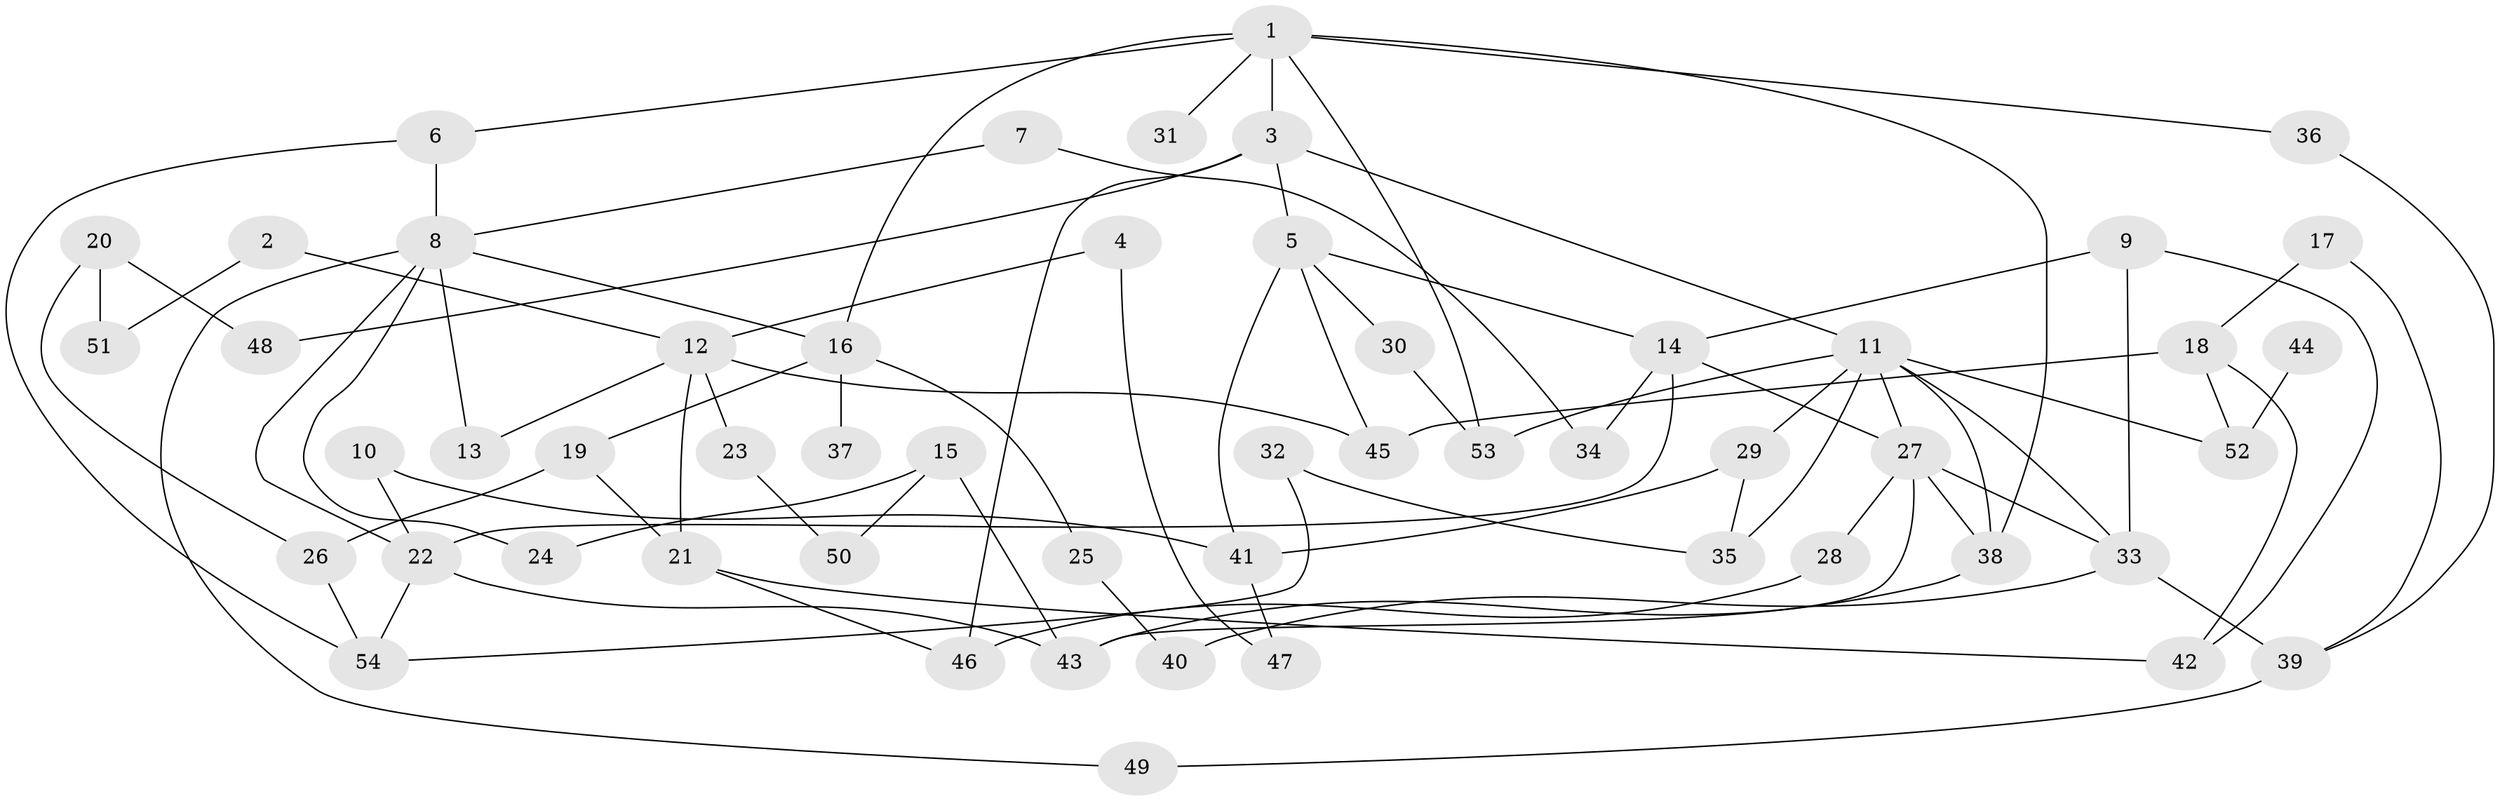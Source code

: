 // original degree distribution, {8: 0.009259259259259259, 3: 0.2037037037037037, 6: 0.046296296296296294, 4: 0.10185185185185185, 9: 0.009259259259259259, 5: 0.046296296296296294, 1: 0.23148148148148148, 2: 0.3425925925925926, 7: 0.009259259259259259}
// Generated by graph-tools (version 1.1) at 2025/00/03/09/25 03:00:57]
// undirected, 54 vertices, 87 edges
graph export_dot {
graph [start="1"]
  node [color=gray90,style=filled];
  1;
  2;
  3;
  4;
  5;
  6;
  7;
  8;
  9;
  10;
  11;
  12;
  13;
  14;
  15;
  16;
  17;
  18;
  19;
  20;
  21;
  22;
  23;
  24;
  25;
  26;
  27;
  28;
  29;
  30;
  31;
  32;
  33;
  34;
  35;
  36;
  37;
  38;
  39;
  40;
  41;
  42;
  43;
  44;
  45;
  46;
  47;
  48;
  49;
  50;
  51;
  52;
  53;
  54;
  1 -- 3 [weight=1.0];
  1 -- 6 [weight=1.0];
  1 -- 16 [weight=1.0];
  1 -- 31 [weight=1.0];
  1 -- 36 [weight=1.0];
  1 -- 38 [weight=1.0];
  1 -- 53 [weight=1.0];
  2 -- 12 [weight=1.0];
  2 -- 51 [weight=1.0];
  3 -- 5 [weight=1.0];
  3 -- 11 [weight=1.0];
  3 -- 46 [weight=1.0];
  3 -- 48 [weight=2.0];
  4 -- 12 [weight=1.0];
  4 -- 47 [weight=1.0];
  5 -- 14 [weight=1.0];
  5 -- 30 [weight=1.0];
  5 -- 41 [weight=1.0];
  5 -- 45 [weight=1.0];
  6 -- 8 [weight=1.0];
  6 -- 54 [weight=1.0];
  7 -- 8 [weight=1.0];
  7 -- 34 [weight=1.0];
  8 -- 13 [weight=1.0];
  8 -- 16 [weight=1.0];
  8 -- 22 [weight=1.0];
  8 -- 24 [weight=1.0];
  8 -- 49 [weight=1.0];
  9 -- 14 [weight=1.0];
  9 -- 33 [weight=1.0];
  9 -- 42 [weight=1.0];
  10 -- 22 [weight=1.0];
  10 -- 41 [weight=1.0];
  11 -- 27 [weight=1.0];
  11 -- 29 [weight=1.0];
  11 -- 33 [weight=1.0];
  11 -- 35 [weight=1.0];
  11 -- 38 [weight=1.0];
  11 -- 52 [weight=1.0];
  11 -- 53 [weight=1.0];
  12 -- 13 [weight=1.0];
  12 -- 21 [weight=1.0];
  12 -- 23 [weight=1.0];
  12 -- 45 [weight=1.0];
  14 -- 22 [weight=1.0];
  14 -- 27 [weight=1.0];
  14 -- 34 [weight=1.0];
  15 -- 24 [weight=1.0];
  15 -- 43 [weight=1.0];
  15 -- 50 [weight=1.0];
  16 -- 19 [weight=1.0];
  16 -- 25 [weight=1.0];
  16 -- 37 [weight=1.0];
  17 -- 18 [weight=1.0];
  17 -- 39 [weight=1.0];
  18 -- 42 [weight=1.0];
  18 -- 45 [weight=1.0];
  18 -- 52 [weight=1.0];
  19 -- 21 [weight=1.0];
  19 -- 26 [weight=1.0];
  20 -- 26 [weight=1.0];
  20 -- 48 [weight=1.0];
  20 -- 51 [weight=1.0];
  21 -- 42 [weight=1.0];
  21 -- 46 [weight=1.0];
  22 -- 43 [weight=1.0];
  22 -- 54 [weight=1.0];
  23 -- 50 [weight=1.0];
  25 -- 40 [weight=1.0];
  26 -- 54 [weight=1.0];
  27 -- 28 [weight=1.0];
  27 -- 33 [weight=1.0];
  27 -- 38 [weight=1.0];
  27 -- 43 [weight=2.0];
  28 -- 46 [weight=1.0];
  29 -- 35 [weight=1.0];
  29 -- 41 [weight=1.0];
  30 -- 53 [weight=1.0];
  32 -- 35 [weight=1.0];
  32 -- 54 [weight=1.0];
  33 -- 39 [weight=2.0];
  33 -- 40 [weight=1.0];
  36 -- 39 [weight=1.0];
  38 -- 43 [weight=1.0];
  39 -- 49 [weight=1.0];
  41 -- 47 [weight=1.0];
  44 -- 52 [weight=1.0];
}
